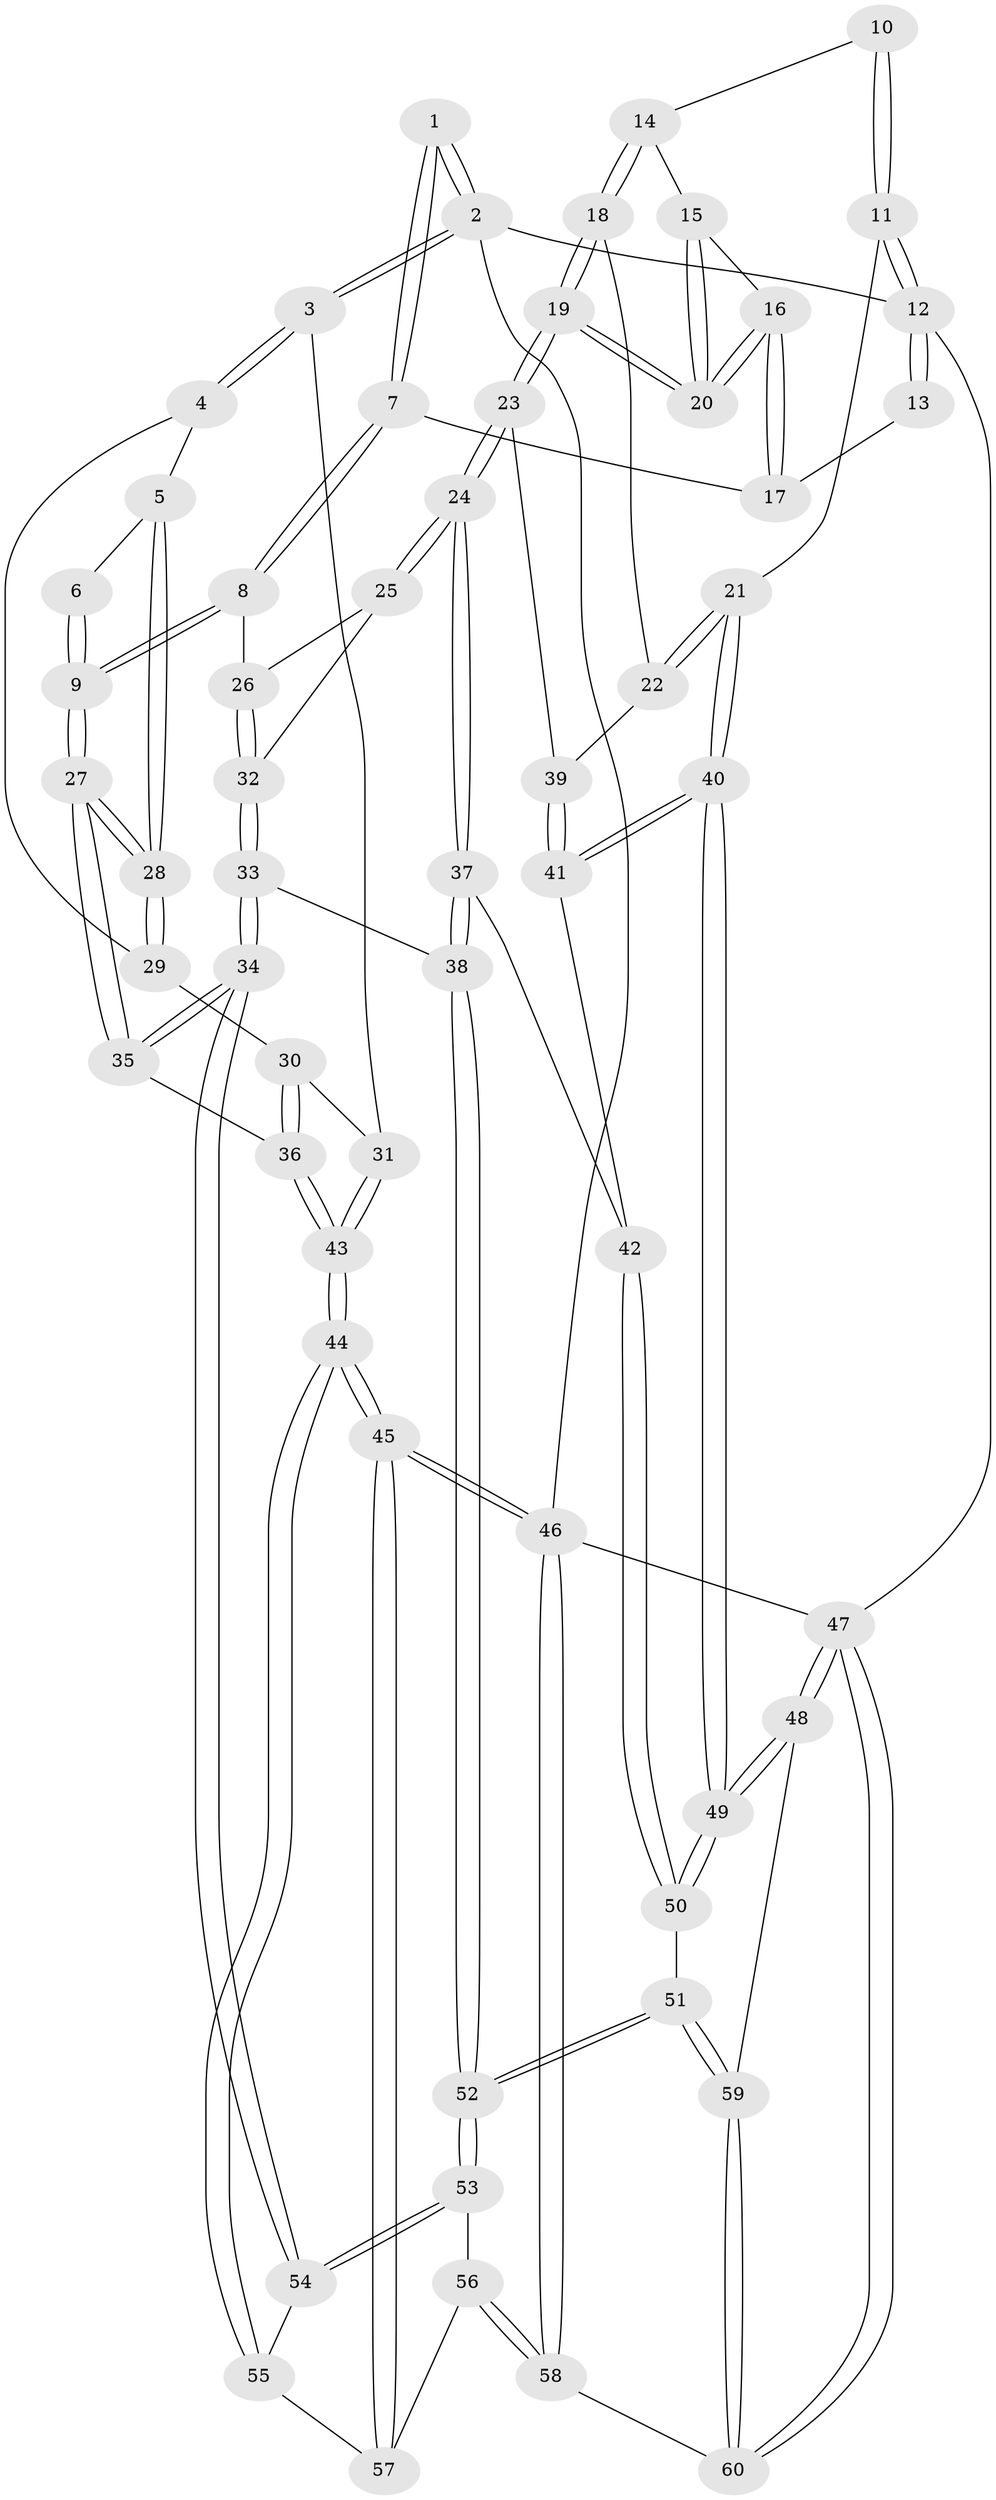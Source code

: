 // Generated by graph-tools (version 1.1) at 2025/11/02/27/25 16:11:59]
// undirected, 60 vertices, 147 edges
graph export_dot {
graph [start="1"]
  node [color=gray90,style=filled];
  1 [pos="+0.4010565345680019+0"];
  2 [pos="+0+0"];
  3 [pos="+0+0.012493310788862792"];
  4 [pos="+0.029273134675395315+0.10904186429320628"];
  5 [pos="+0.2703880954966143+0.1086808705340787"];
  6 [pos="+0.34620278891930883+0"];
  7 [pos="+0.5881667449939568+0"];
  8 [pos="+0.5366479275468607+0.12656319668810284"];
  9 [pos="+0.4068790547255321+0.24371686410259438"];
  10 [pos="+0.9132929078093653+0.0680202249644097"];
  11 [pos="+1+0.10735035314457271"];
  12 [pos="+1+0"];
  13 [pos="+0.8089245784290139+0"];
  14 [pos="+0.9067046845872792+0.09880607330271882"];
  15 [pos="+0.8433693149135653+0.10149684505528309"];
  16 [pos="+0.7204643075714562+0.061095380485548176"];
  17 [pos="+0.5900999273967464+0"];
  18 [pos="+0.9097135450074798+0.14666706639193552"];
  19 [pos="+0.7819958114324129+0.24078684076560866"];
  20 [pos="+0.7701563013128012+0.19881125243535294"];
  21 [pos="+1+0.26292806102840294"];
  22 [pos="+1+0.22727131279199"];
  23 [pos="+0.7668428703168568+0.30690016233689726"];
  24 [pos="+0.7395234630117934+0.32035974047150645"];
  25 [pos="+0.6491588450508928+0.2530015534207462"];
  26 [pos="+0.5721213065580765+0.17836046934615696"];
  27 [pos="+0.3329246226180295+0.32336250640809555"];
  28 [pos="+0.3100275894092598+0.2873555083162608"];
  29 [pos="+0.14529803792111562+0.21600941155395362"];
  30 [pos="+0.10412657197969545+0.29750141276282027"];
  31 [pos="+0+0.24271837381473357"];
  32 [pos="+0.5371406207995735+0.30387343941646205"];
  33 [pos="+0.44009432130847564+0.4522998059519608"];
  34 [pos="+0.3541464003558043+0.44821030939832235"];
  35 [pos="+0.3354486329377693+0.43428535346704505"];
  36 [pos="+0.26453614964257716+0.4513933139669212"];
  37 [pos="+0.6388235489869567+0.46801470640724835"];
  38 [pos="+0.6140788146318534+0.48559529758428976"];
  39 [pos="+0.7772864184079825+0.3108958028406808"];
  40 [pos="+1+0.439924521773372"];
  41 [pos="+0.9575377451007393+0.4448344969221991"];
  42 [pos="+0.8604849196129308+0.5479576471805132"];
  43 [pos="+0+0.6050086158553172"];
  44 [pos="+0+0.7427094624499285"];
  45 [pos="+0+1"];
  46 [pos="+0+1"];
  47 [pos="+1+1"];
  48 [pos="+1+0.8607793007557195"];
  49 [pos="+1+0.8239820258016302"];
  50 [pos="+0.8605948643156053+0.6145457404165936"];
  51 [pos="+0.6862751413294768+0.7946437846455678"];
  52 [pos="+0.6820585034458037+0.7919768552773929"];
  53 [pos="+0.4376019794717865+0.8122013576311417"];
  54 [pos="+0.370291186086958+0.6633788562020764"];
  55 [pos="+0.14166635658407833+0.7493875113399076"];
  56 [pos="+0.41683891789781746+0.8386705643227887"];
  57 [pos="+0.3672580816676648+0.8507310821048756"];
  58 [pos="+0.4427246556759543+1"];
  59 [pos="+0.6913051584444637+0.8013392301793747"];
  60 [pos="+0.7179086124644389+1"];
  1 -- 2;
  1 -- 2;
  1 -- 7;
  1 -- 7;
  2 -- 3;
  2 -- 3;
  2 -- 12;
  2 -- 46;
  3 -- 4;
  3 -- 4;
  3 -- 31;
  4 -- 5;
  4 -- 29;
  5 -- 6;
  5 -- 28;
  5 -- 28;
  6 -- 9;
  6 -- 9;
  7 -- 8;
  7 -- 8;
  7 -- 17;
  8 -- 9;
  8 -- 9;
  8 -- 26;
  9 -- 27;
  9 -- 27;
  10 -- 11;
  10 -- 11;
  10 -- 14;
  11 -- 12;
  11 -- 12;
  11 -- 21;
  12 -- 13;
  12 -- 13;
  12 -- 47;
  13 -- 17;
  14 -- 15;
  14 -- 18;
  14 -- 18;
  15 -- 16;
  15 -- 20;
  15 -- 20;
  16 -- 17;
  16 -- 17;
  16 -- 20;
  16 -- 20;
  18 -- 19;
  18 -- 19;
  18 -- 22;
  19 -- 20;
  19 -- 20;
  19 -- 23;
  19 -- 23;
  21 -- 22;
  21 -- 22;
  21 -- 40;
  21 -- 40;
  22 -- 39;
  23 -- 24;
  23 -- 24;
  23 -- 39;
  24 -- 25;
  24 -- 25;
  24 -- 37;
  24 -- 37;
  25 -- 26;
  25 -- 32;
  26 -- 32;
  26 -- 32;
  27 -- 28;
  27 -- 28;
  27 -- 35;
  27 -- 35;
  28 -- 29;
  28 -- 29;
  29 -- 30;
  30 -- 31;
  30 -- 36;
  30 -- 36;
  31 -- 43;
  31 -- 43;
  32 -- 33;
  32 -- 33;
  33 -- 34;
  33 -- 34;
  33 -- 38;
  34 -- 35;
  34 -- 35;
  34 -- 54;
  34 -- 54;
  35 -- 36;
  36 -- 43;
  36 -- 43;
  37 -- 38;
  37 -- 38;
  37 -- 42;
  38 -- 52;
  38 -- 52;
  39 -- 41;
  39 -- 41;
  40 -- 41;
  40 -- 41;
  40 -- 49;
  40 -- 49;
  41 -- 42;
  42 -- 50;
  42 -- 50;
  43 -- 44;
  43 -- 44;
  44 -- 45;
  44 -- 45;
  44 -- 55;
  44 -- 55;
  45 -- 46;
  45 -- 46;
  45 -- 57;
  45 -- 57;
  46 -- 58;
  46 -- 58;
  46 -- 47;
  47 -- 48;
  47 -- 48;
  47 -- 60;
  47 -- 60;
  48 -- 49;
  48 -- 49;
  48 -- 59;
  49 -- 50;
  49 -- 50;
  50 -- 51;
  51 -- 52;
  51 -- 52;
  51 -- 59;
  51 -- 59;
  52 -- 53;
  52 -- 53;
  53 -- 54;
  53 -- 54;
  53 -- 56;
  54 -- 55;
  55 -- 57;
  56 -- 57;
  56 -- 58;
  56 -- 58;
  58 -- 60;
  59 -- 60;
  59 -- 60;
}
